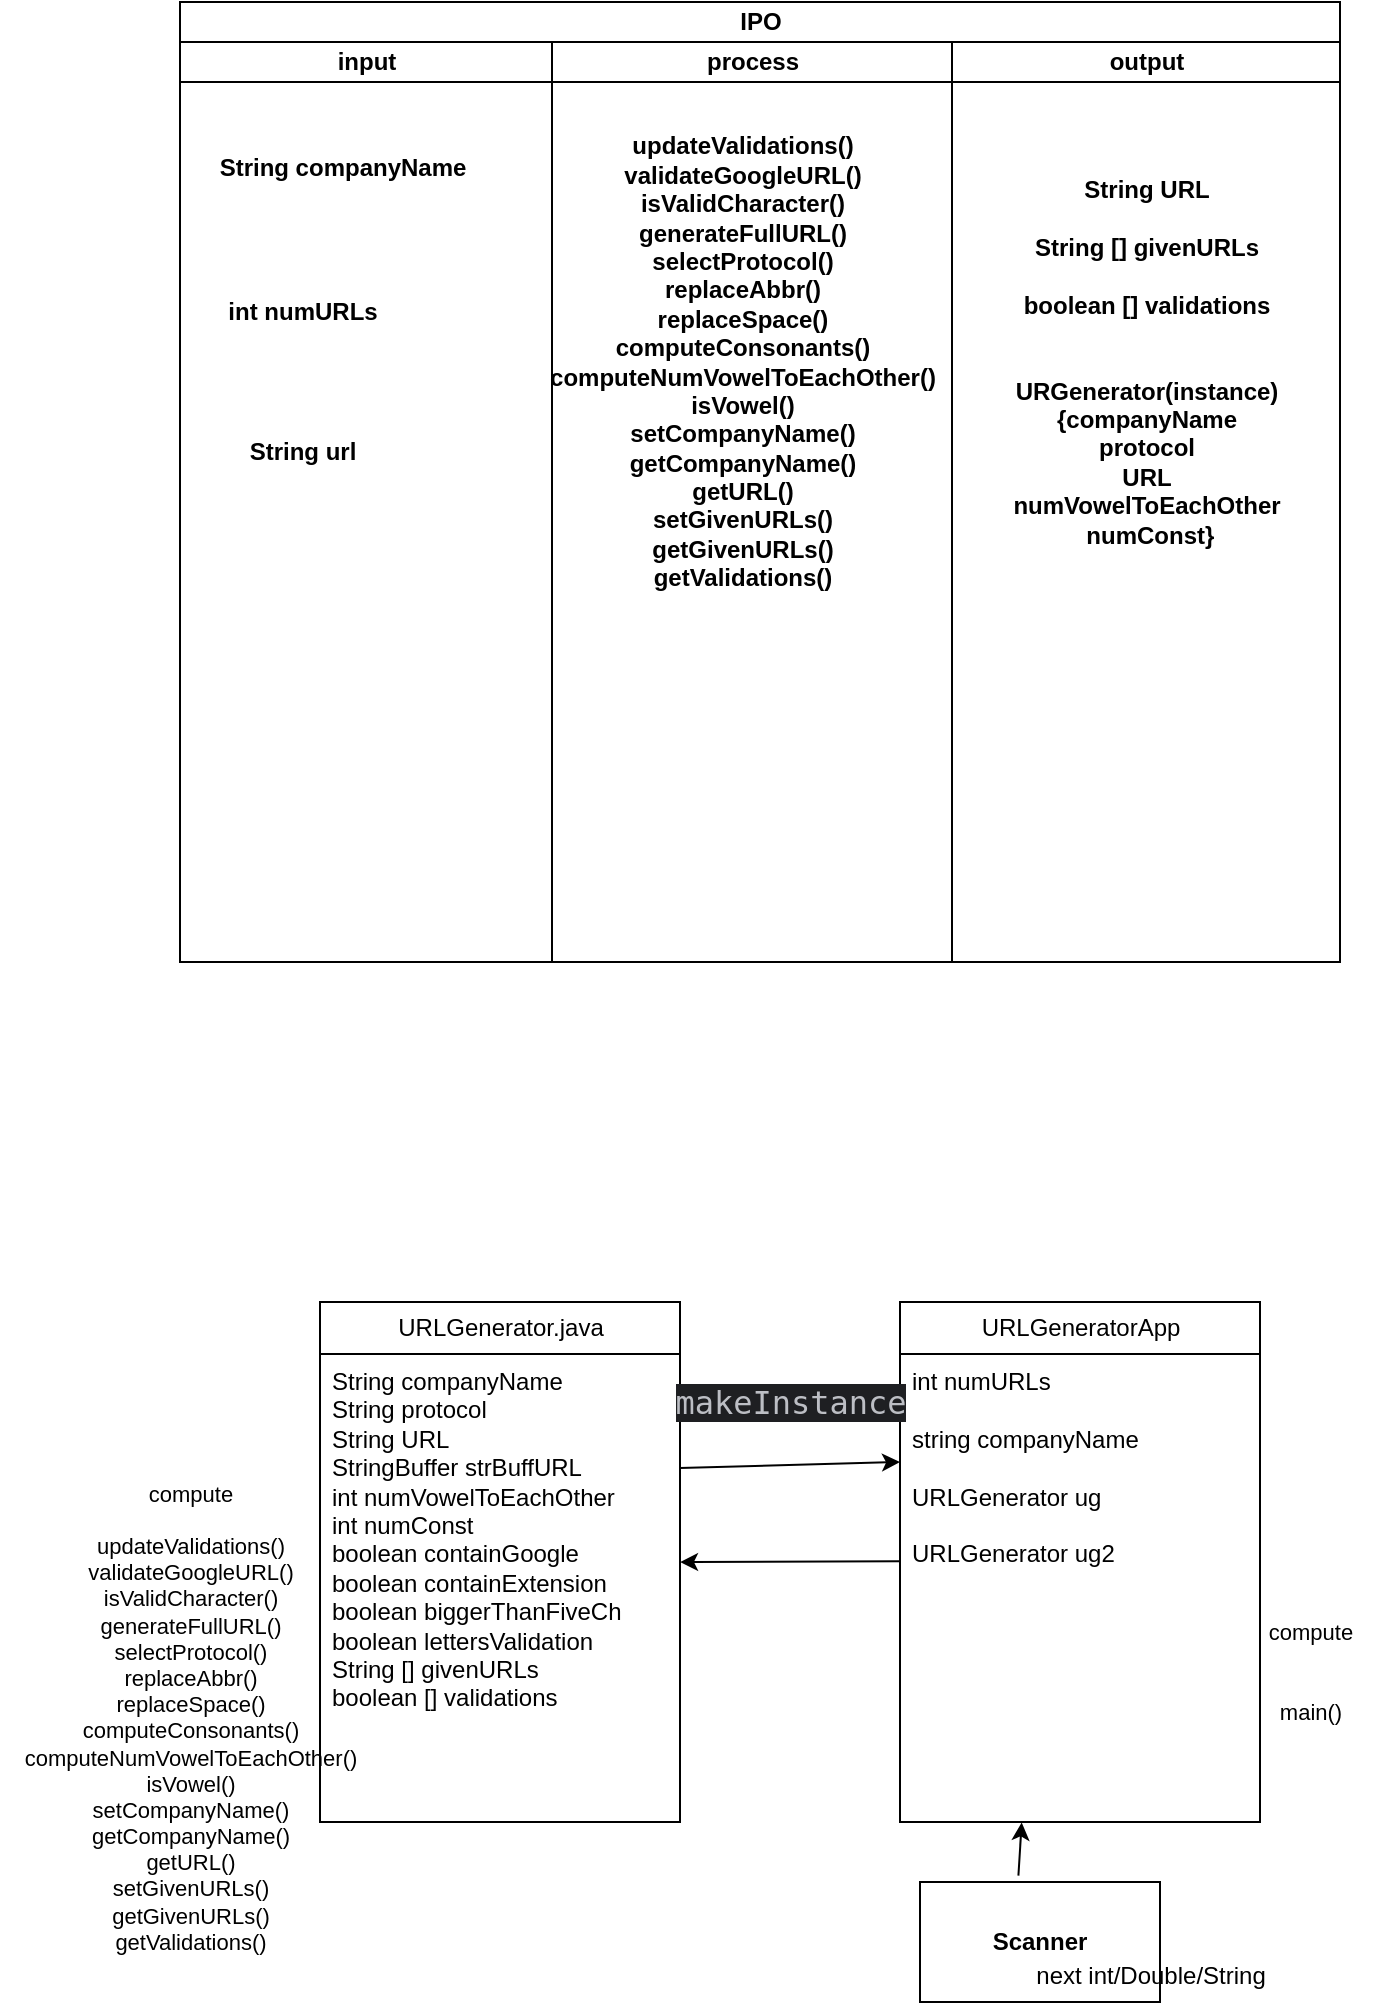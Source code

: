 <mxfile version="22.1.17" type="github">
  <diagram name="Page-1" id="2pLw4hPvIRvH5XoqW0cz">
    <mxGraphModel dx="1075" dy="509" grid="1" gridSize="10" guides="1" tooltips="1" connect="1" arrows="1" fold="1" page="1" pageScale="1" pageWidth="850" pageHeight="1100" math="0" shadow="0">
      <root>
        <mxCell id="0" />
        <mxCell id="1" parent="0" />
        <mxCell id="O7gluF3XehvBtnMc8E2w-17" value="&lt;b&gt;IPO&lt;/b&gt;" style="swimlane;childLayout=stackLayout;resizeParent=1;resizeParentMax=0;startSize=20;html=1;" parent="1" vertex="1">
          <mxGeometry x="140.0" y="70" width="580" height="480" as="geometry" />
        </mxCell>
        <mxCell id="O7gluF3XehvBtnMc8E2w-18" value="&lt;b&gt;input&lt;/b&gt;" style="swimlane;startSize=20;html=1;" parent="O7gluF3XehvBtnMc8E2w-17" vertex="1">
          <mxGeometry y="20" width="186" height="460" as="geometry" />
        </mxCell>
        <mxCell id="O7gluF3XehvBtnMc8E2w-19" value="&lt;b&gt;String url&lt;br&gt;&lt;/b&gt;" style="text;html=1;align=center;verticalAlign=middle;resizable=0;points=[];autosize=1;strokeColor=none;fillColor=none;" parent="O7gluF3XehvBtnMc8E2w-18" vertex="1">
          <mxGeometry x="21.0" y="190" width="80" height="30" as="geometry" />
        </mxCell>
        <mxCell id="O7gluF3XehvBtnMc8E2w-21" value="&lt;b&gt;int numURLs&lt;br&gt;&lt;/b&gt;" style="text;html=1;align=center;verticalAlign=middle;resizable=0;points=[];autosize=1;strokeColor=none;fillColor=none;" parent="O7gluF3XehvBtnMc8E2w-18" vertex="1">
          <mxGeometry x="11.0" y="120" width="100" height="30" as="geometry" />
        </mxCell>
        <mxCell id="O7gluF3XehvBtnMc8E2w-22" value="&lt;b&gt;String companyName&lt;br&gt;&lt;/b&gt;" style="text;html=1;align=center;verticalAlign=middle;resizable=0;points=[];autosize=1;strokeColor=none;fillColor=none;" parent="O7gluF3XehvBtnMc8E2w-18" vertex="1">
          <mxGeometry x="11.0" y="48" width="140" height="30" as="geometry" />
        </mxCell>
        <mxCell id="O7gluF3XehvBtnMc8E2w-24" value="process" style="swimlane;startSize=20;html=1;" parent="O7gluF3XehvBtnMc8E2w-17" vertex="1">
          <mxGeometry x="186" y="20" width="200" height="460" as="geometry" />
        </mxCell>
        <mxCell id="O7gluF3XehvBtnMc8E2w-25" value="&lt;b style=&quot;&quot;&gt;updateValidations()&lt;br&gt;validateGoogleURL()&lt;br&gt;isValidCharacter()&lt;br&gt;generateFullURL()&lt;br&gt;selectProtocol()&lt;br&gt;replaceAbbr()&lt;br&gt;replaceSpace()&lt;br&gt;computeConsonants()&lt;br&gt;computeNumVowelToEachOther()&lt;br&gt;isVowel()&lt;br&gt;setCompanyName()&lt;br&gt;getCompanyName()&lt;br&gt;getURL()&lt;br&gt;setGivenURLs()&lt;br&gt;getGivenURLs()&lt;br&gt;getValidations()&lt;br&gt;&lt;/b&gt;" style="text;html=1;align=center;verticalAlign=middle;resizable=0;points=[];autosize=1;strokeColor=none;fillColor=none;" parent="O7gluF3XehvBtnMc8E2w-24" vertex="1">
          <mxGeometry x="-10" y="40" width="210" height="240" as="geometry" />
        </mxCell>
        <mxCell id="O7gluF3XehvBtnMc8E2w-26" value="output" style="swimlane;startSize=20;html=1;" parent="O7gluF3XehvBtnMc8E2w-17" vertex="1">
          <mxGeometry x="386" y="20" width="194" height="460" as="geometry" />
        </mxCell>
        <mxCell id="O7gluF3XehvBtnMc8E2w-27" value="&lt;div&gt;&lt;b&gt;String URL&lt;/b&gt;&lt;/div&gt;&lt;div&gt;&lt;b&gt;&lt;br&gt;&lt;/b&gt;&lt;/div&gt;&lt;div&gt;&lt;b&gt;String [] givenURLs&lt;/b&gt;&lt;/div&gt;&lt;div&gt;&lt;b&gt;&lt;br&gt;&lt;/b&gt;&lt;/div&gt;&lt;div&gt;&lt;b&gt;boolean [] validations&lt;br&gt;&lt;/b&gt;&lt;/div&gt;&lt;div&gt;&lt;b&gt;&lt;br&gt;&lt;/b&gt;&lt;/div&gt;&lt;div&gt;&lt;b&gt;&lt;br&gt;&lt;/b&gt;&lt;/div&gt;&lt;div&gt;&lt;b&gt;URGenerator(instance)&lt;/b&gt;&lt;/div&gt;&lt;div&gt;&lt;b&gt;{companyName&lt;/b&gt;&lt;/div&gt;&lt;div&gt;&lt;b&gt;protocol&lt;/b&gt;&lt;/div&gt;&lt;div&gt;&lt;b&gt;URL&lt;/b&gt;&lt;/div&gt;&lt;div&gt;&lt;b&gt;numVowelToEachOther&lt;/b&gt;&lt;/div&gt;&lt;div&gt;&lt;b&gt;&amp;nbsp;numConst}&lt;br&gt;&lt;/b&gt;&lt;/div&gt;" style="text;html=1;align=center;verticalAlign=middle;resizable=0;points=[];autosize=1;strokeColor=none;fillColor=none;" parent="O7gluF3XehvBtnMc8E2w-26" vertex="1">
          <mxGeometry x="17" y="60" width="160" height="200" as="geometry" />
        </mxCell>
        <mxCell id="O7gluF3XehvBtnMc8E2w-28" value="URLGenerator.java" style="swimlane;fontStyle=0;childLayout=stackLayout;horizontal=1;startSize=26;fillColor=none;horizontalStack=0;resizeParent=1;resizeParentMax=0;resizeLast=0;collapsible=1;marginBottom=0;html=1;" parent="1" vertex="1">
          <mxGeometry x="210" y="720" width="180" height="260" as="geometry" />
        </mxCell>
        <mxCell id="O7gluF3XehvBtnMc8E2w-29" value="String companyName&lt;br&gt;String protocol&lt;br&gt;String URL&lt;br&gt;StringBuffer strBuffURL&lt;br&gt;int numVowelToEachOther&lt;br&gt;int numConst&lt;br&gt;boolean containGoogle&lt;br&gt;boolean containExtension&lt;br&gt;boolean biggerThanFiveCh&lt;br&gt;boolean lettersValidation&lt;br&gt;String [] givenURLs&lt;br&gt;boolean [] validations" style="text;strokeColor=none;fillColor=none;align=left;verticalAlign=top;spacingLeft=4;spacingRight=4;overflow=hidden;rotatable=0;points=[[0,0.5],[1,0.5]];portConstraint=eastwest;whiteSpace=wrap;html=1;" parent="O7gluF3XehvBtnMc8E2w-28" vertex="1">
          <mxGeometry y="26" width="180" height="234" as="geometry" />
        </mxCell>
        <mxCell id="O7gluF3XehvBtnMc8E2w-34" value="URLGeneratorApp" style="swimlane;fontStyle=0;childLayout=stackLayout;horizontal=1;startSize=26;fillColor=none;horizontalStack=0;resizeParent=1;resizeParentMax=0;resizeLast=0;collapsible=1;marginBottom=0;html=1;" parent="1" vertex="1">
          <mxGeometry x="500" y="720" width="180" height="260" as="geometry" />
        </mxCell>
        <mxCell id="O7gluF3XehvBtnMc8E2w-35" value="&lt;div&gt;int numURLs&lt;/div&gt;&lt;div&gt;&lt;br&gt;&lt;/div&gt;&lt;div&gt;string companyName&lt;br&gt;&lt;/div&gt;&lt;div&gt;&lt;br&gt;&lt;/div&gt;&lt;div&gt;URLGenerator ug&lt;/div&gt;&lt;div&gt;&lt;br&gt;&lt;/div&gt;&lt;div&gt;URLGenerator ug2&lt;br&gt;&lt;/div&gt;" style="text;strokeColor=none;fillColor=none;align=left;verticalAlign=top;spacingLeft=4;spacingRight=4;overflow=hidden;rotatable=0;points=[[0,0.5],[1,0.5]];portConstraint=eastwest;whiteSpace=wrap;html=1;" parent="O7gluF3XehvBtnMc8E2w-34" vertex="1">
          <mxGeometry y="26" width="180" height="234" as="geometry" />
        </mxCell>
        <mxCell id="O7gluF3XehvBtnMc8E2w-40" value="" style="endArrow=classic;html=1;rounded=0;entryX=1.043;entryY=0.714;entryDx=0;entryDy=0;entryPerimeter=0;" parent="1" edge="1">
          <mxGeometry width="50" height="50" relative="1" as="geometry">
            <mxPoint x="500" y="849.58" as="sourcePoint" />
            <mxPoint x="390" y="850.058" as="targetPoint" />
          </mxGeometry>
        </mxCell>
        <mxCell id="O7gluF3XehvBtnMc8E2w-42" value="&lt;b&gt;Scanner&lt;/b&gt;" style="rounded=0;whiteSpace=wrap;html=1;" parent="1" vertex="1">
          <mxGeometry x="510" y="1010" width="120" height="60" as="geometry" />
        </mxCell>
        <mxCell id="O7gluF3XehvBtnMc8E2w-43" value="" style="endArrow=classic;html=1;rounded=0;exitX=0.41;exitY=-0.053;exitDx=0;exitDy=0;exitPerimeter=0;entryX=0.338;entryY=1.001;entryDx=0;entryDy=0;entryPerimeter=0;" parent="1" source="O7gluF3XehvBtnMc8E2w-42" target="O7gluF3XehvBtnMc8E2w-35" edge="1">
          <mxGeometry width="50" height="50" relative="1" as="geometry">
            <mxPoint x="270" y="1062" as="sourcePoint" />
            <mxPoint x="540.06" y="912.016" as="targetPoint" />
            <Array as="points" />
          </mxGeometry>
        </mxCell>
        <mxCell id="O7gluF3XehvBtnMc8E2w-44" value="&lt;div style=&quot;font-size: 11px;&quot;&gt;&lt;font style=&quot;font-size: 11px;&quot;&gt;compute&lt;/font&gt;&lt;/div&gt;&lt;div style=&quot;font-size: 11px;&quot;&gt;&lt;font style=&quot;font-size: 11px;&quot;&gt;&lt;br&gt;&lt;/font&gt;&lt;/div&gt;&lt;div style=&quot;font-size: 11px;&quot;&gt;&lt;font style=&quot;font-size: 11px;&quot;&gt;&lt;span style=&quot;&quot;&gt;updateValidations()&lt;br&gt;validateGoogleURL()&lt;br&gt;isValidCharacter()&lt;br&gt;generateFullURL()&lt;br&gt;selectProtocol()&lt;br&gt;replaceAbbr()&lt;br&gt;replaceSpace()&lt;br&gt;computeConsonants()&lt;br&gt;computeNumVowelToEachOther()&lt;br&gt;isVowel()&lt;br&gt;setCompanyName()&lt;br&gt;getCompanyName()&lt;br&gt;getURL()&lt;br&gt;setGivenURLs()&lt;br&gt;getGivenURLs()&lt;br&gt;getValidations()&lt;br&gt;&lt;/span&gt;&lt;/font&gt;&lt;/div&gt;&lt;font style=&quot;font-size: 11px;&quot;&gt;&lt;br&gt;&lt;/font&gt;" style="text;html=1;align=center;verticalAlign=middle;resizable=0;points=[];autosize=1;strokeColor=none;fillColor=none;" parent="1" vertex="1">
          <mxGeometry x="50" y="800" width="190" height="270" as="geometry" />
        </mxCell>
        <mxCell id="O7gluF3XehvBtnMc8E2w-45" value="next int/Double/String" style="text;html=1;align=center;verticalAlign=middle;resizable=0;points=[];autosize=1;strokeColor=none;fillColor=none;" parent="1" vertex="1">
          <mxGeometry x="560" y="1042" width="130" height="30" as="geometry" />
        </mxCell>
        <mxCell id="O7gluF3XehvBtnMc8E2w-46" value="&lt;div style=&quot;background-color:#1e1f22;color:#bcbec4&quot;&gt;&lt;pre style=&quot;font-family:&#39;JetBrains Mono&#39;,monospace;font-size:12.0pt;&quot;&gt;makeInstance&lt;/pre&gt;&lt;/div&gt;" style="text;html=1;align=center;verticalAlign=middle;resizable=0;points=[];autosize=1;strokeColor=none;fillColor=none;" parent="1" vertex="1">
          <mxGeometry x="380" y="740" width="130" height="60" as="geometry" />
        </mxCell>
        <mxCell id="Dvh8ALpvDNOElywEkgfH-3" value="" style="endArrow=classic;html=1;rounded=0;exitX=1;exitY=0.5;exitDx=0;exitDy=0;" edge="1" parent="1">
          <mxGeometry width="50" height="50" relative="1" as="geometry">
            <mxPoint x="390" y="803.0" as="sourcePoint" />
            <mxPoint x="500" y="800" as="targetPoint" />
          </mxGeometry>
        </mxCell>
        <mxCell id="Dvh8ALpvDNOElywEkgfH-4" value="&lt;div style=&quot;font-size: 11px;&quot;&gt;&lt;font style=&quot;font-size: 11px;&quot;&gt;compute&lt;/font&gt;&lt;/div&gt;&lt;div style=&quot;font-size: 11px;&quot;&gt;&lt;font style=&quot;font-size: 11px;&quot;&gt;&lt;br&gt;&lt;/font&gt;&lt;/div&gt;&lt;div style=&quot;font-size: 11px;&quot;&gt;&lt;font style=&quot;font-size: 11px;&quot;&gt;&lt;span style=&quot;&quot;&gt;&lt;br&gt;&lt;/span&gt;&lt;/font&gt;&lt;/div&gt;&lt;font style=&quot;font-size: 11px;&quot;&gt;main()&lt;br&gt;&lt;/font&gt;" style="text;html=1;align=center;verticalAlign=middle;resizable=0;points=[];autosize=1;strokeColor=none;fillColor=none;" vertex="1" parent="1">
          <mxGeometry x="670" y="870" width="70" height="70" as="geometry" />
        </mxCell>
      </root>
    </mxGraphModel>
  </diagram>
</mxfile>
